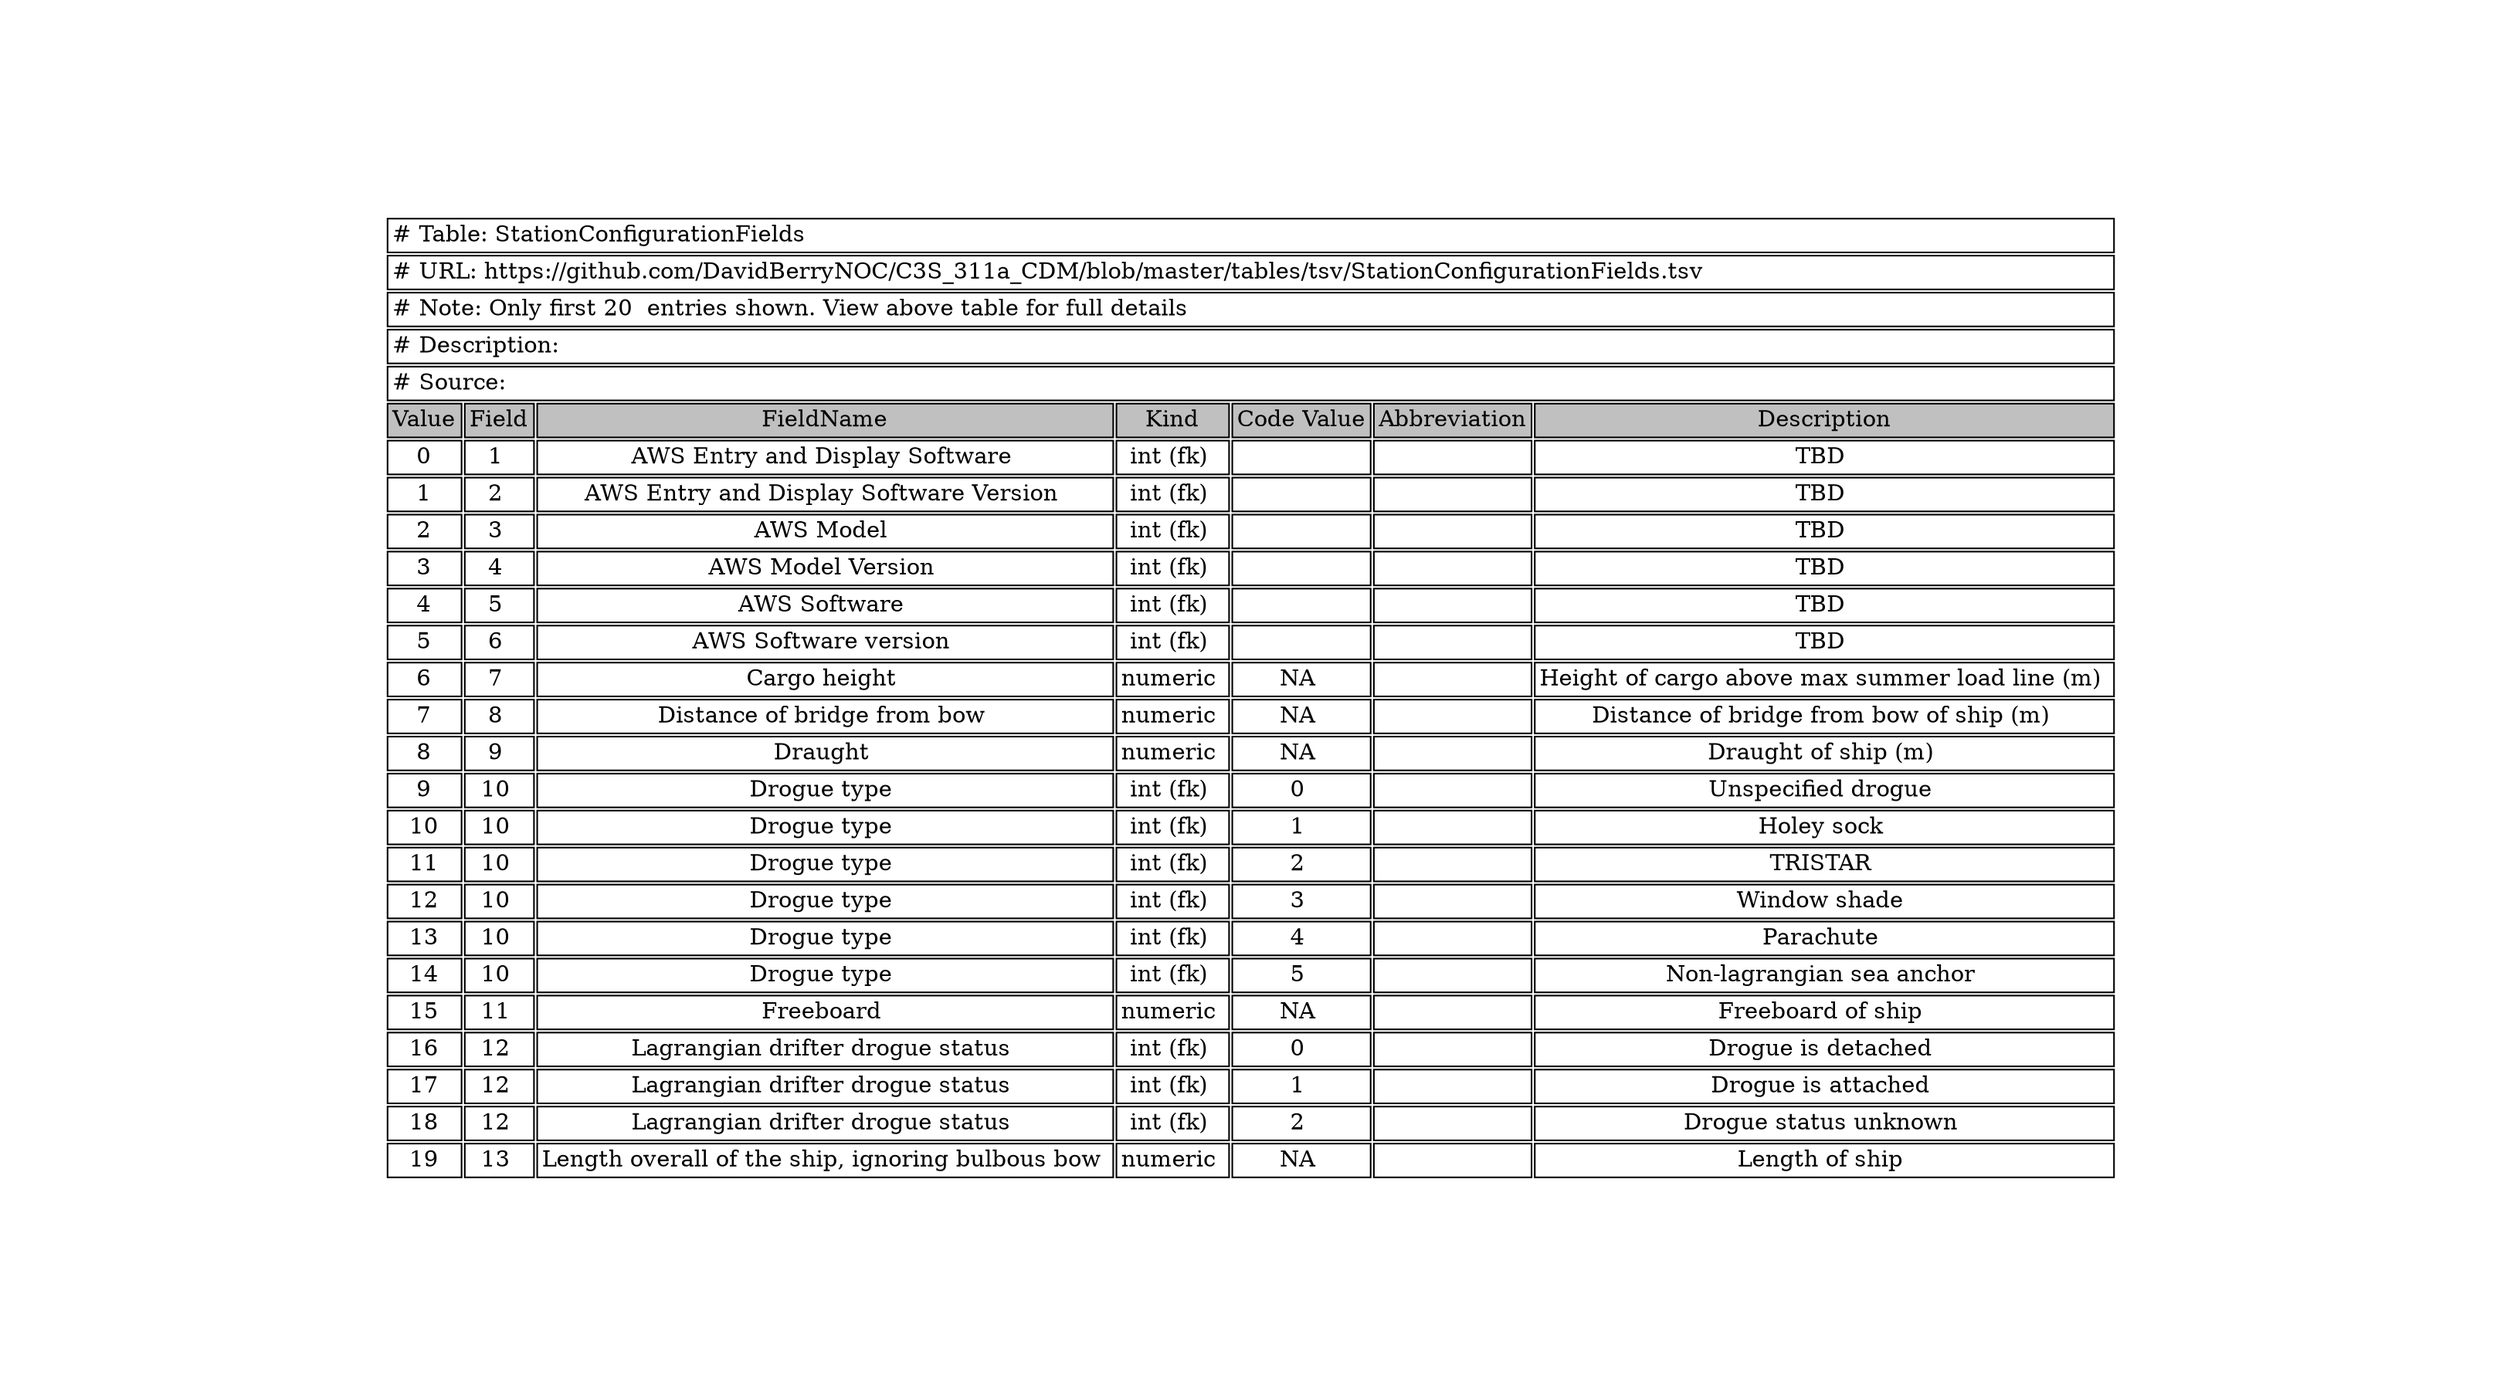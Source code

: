 digraph StationConfigurationFields {
node [color=white]
StationConfigurationFields [label=<<TABLE BORDER="0" CELLBORDER="1" CELLSPACING="2" COLOR="BLACK">
<TR><TD COLSPAN="7" ALIGN="left" PORT="head"># Table: StationConfigurationFields</TD></TR>
<TR><TD COLSPAN="7" ALIGN="left"># URL: https://github.com/DavidBerryNOC/C3S_311a_CDM/blob/master/tables/tsv/StationConfigurationFields.tsv</TD></TR>
<TR><TD COLSPAN="7" ALIGN="left"># Note: Only first 20  entries shown. View above table for full details</TD></TR>
<TR><TD ALIGN="left" COLSPAN="7"># Description:</TD></TR>
<TR><TD ALIGN="left" COLSPAN="7"># Source:</TD></TR>
<TR><TD BGCOLOR="GRAY">Value</TD><TD BGCOLOR="GRAY">Field</TD><TD BGCOLOR="GRAY">FieldName</TD><TD BGCOLOR="GRAY">Kind</TD><TD BGCOLOR="GRAY">Code Value</TD><TD BGCOLOR="GRAY">Abbreviation</TD><TD BGCOLOR="GRAY">Description</TD></TR>
<TR><TD>0</TD><TD>1 </TD><TD>AWS Entry and Display Software </TD><TD>int (fk) </TD><TD></TD><TD></TD><TD>TBD </TD></TR>
<TR><TD>1</TD><TD>2 </TD><TD>AWS Entry and Display Software Version </TD><TD>int (fk) </TD><TD></TD><TD></TD><TD>TBD </TD></TR>
<TR><TD>2</TD><TD>3 </TD><TD>AWS Model </TD><TD>int (fk) </TD><TD></TD><TD></TD><TD>TBD </TD></TR>
<TR><TD>3</TD><TD>4 </TD><TD>AWS Model Version </TD><TD>int (fk) </TD><TD></TD><TD></TD><TD>TBD </TD></TR>
<TR><TD>4</TD><TD>5 </TD><TD>AWS Software </TD><TD>int (fk) </TD><TD></TD><TD></TD><TD>TBD </TD></TR>
<TR><TD>5</TD><TD>6 </TD><TD>AWS Software version </TD><TD>int (fk) </TD><TD></TD><TD></TD><TD>TBD </TD></TR>
<TR><TD>6</TD><TD>7 </TD><TD>Cargo height </TD><TD>numeric </TD><TD>NA </TD><TD></TD><TD>Height of cargo above max summer load line (m) </TD></TR>
<TR><TD>7</TD><TD>8 </TD><TD>Distance of bridge from bow </TD><TD>numeric </TD><TD>NA </TD><TD></TD><TD>Distance of bridge from bow of ship (m) </TD></TR>
<TR><TD>8</TD><TD>9 </TD><TD>Draught </TD><TD>numeric </TD><TD>NA </TD><TD></TD><TD>Draught of ship (m) </TD></TR>
<TR><TD>9</TD><TD>10 </TD><TD>Drogue type </TD><TD>int (fk) </TD><TD>0 </TD><TD></TD><TD>Unspecified drogue </TD></TR>
<TR><TD>10</TD><TD>10 </TD><TD>Drogue type </TD><TD>int (fk) </TD><TD>1 </TD><TD></TD><TD>Holey sock </TD></TR>
<TR><TD>11</TD><TD>10 </TD><TD>Drogue type </TD><TD>int (fk) </TD><TD>2 </TD><TD></TD><TD>TRISTAR </TD></TR>
<TR><TD>12</TD><TD>10 </TD><TD>Drogue type </TD><TD>int (fk) </TD><TD>3 </TD><TD></TD><TD>Window shade </TD></TR>
<TR><TD>13</TD><TD>10 </TD><TD>Drogue type </TD><TD>int (fk) </TD><TD>4 </TD><TD></TD><TD>Parachute </TD></TR>
<TR><TD>14</TD><TD>10 </TD><TD>Drogue type </TD><TD>int (fk) </TD><TD>5 </TD><TD></TD><TD>Non-lagrangian sea anchor </TD></TR>
<TR><TD>15</TD><TD>11 </TD><TD>Freeboard </TD><TD>numeric </TD><TD>NA </TD><TD></TD><TD>Freeboard of ship </TD></TR>
<TR><TD>16</TD><TD>12 </TD><TD>Lagrangian drifter drogue status </TD><TD>int (fk) </TD><TD>0 </TD><TD></TD><TD>Drogue is detached </TD></TR>
<TR><TD>17</TD><TD>12 </TD><TD>Lagrangian drifter drogue status </TD><TD>int (fk) </TD><TD>1 </TD><TD></TD><TD>Drogue is attached </TD></TR>
<TR><TD>18</TD><TD>12 </TD><TD>Lagrangian drifter drogue status </TD><TD>int (fk) </TD><TD>2 </TD><TD></TD><TD>Drogue status unknown </TD></TR>
<TR><TD>19</TD><TD>13 </TD><TD>Length overall of the ship, ignoring bulbous bow </TD><TD>numeric </TD><TD>NA </TD><TD></TD><TD>Length of ship </TD></TR>
</TABLE>>];
}
